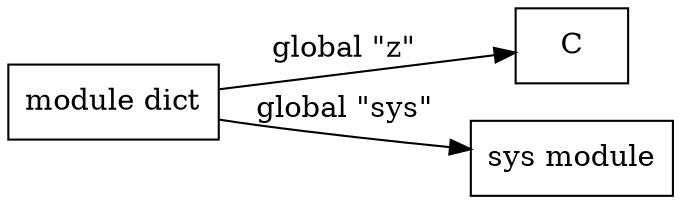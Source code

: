 digraph module {
    rankdir = LR
    module [shape = rect; label = "module dict"]
    C [shape = rect]
    sys [shape = rect; label = "sys module"]
    module -> C [label = "global \"z\""]
    module -> sys [label = "global \"sys\""]
}
